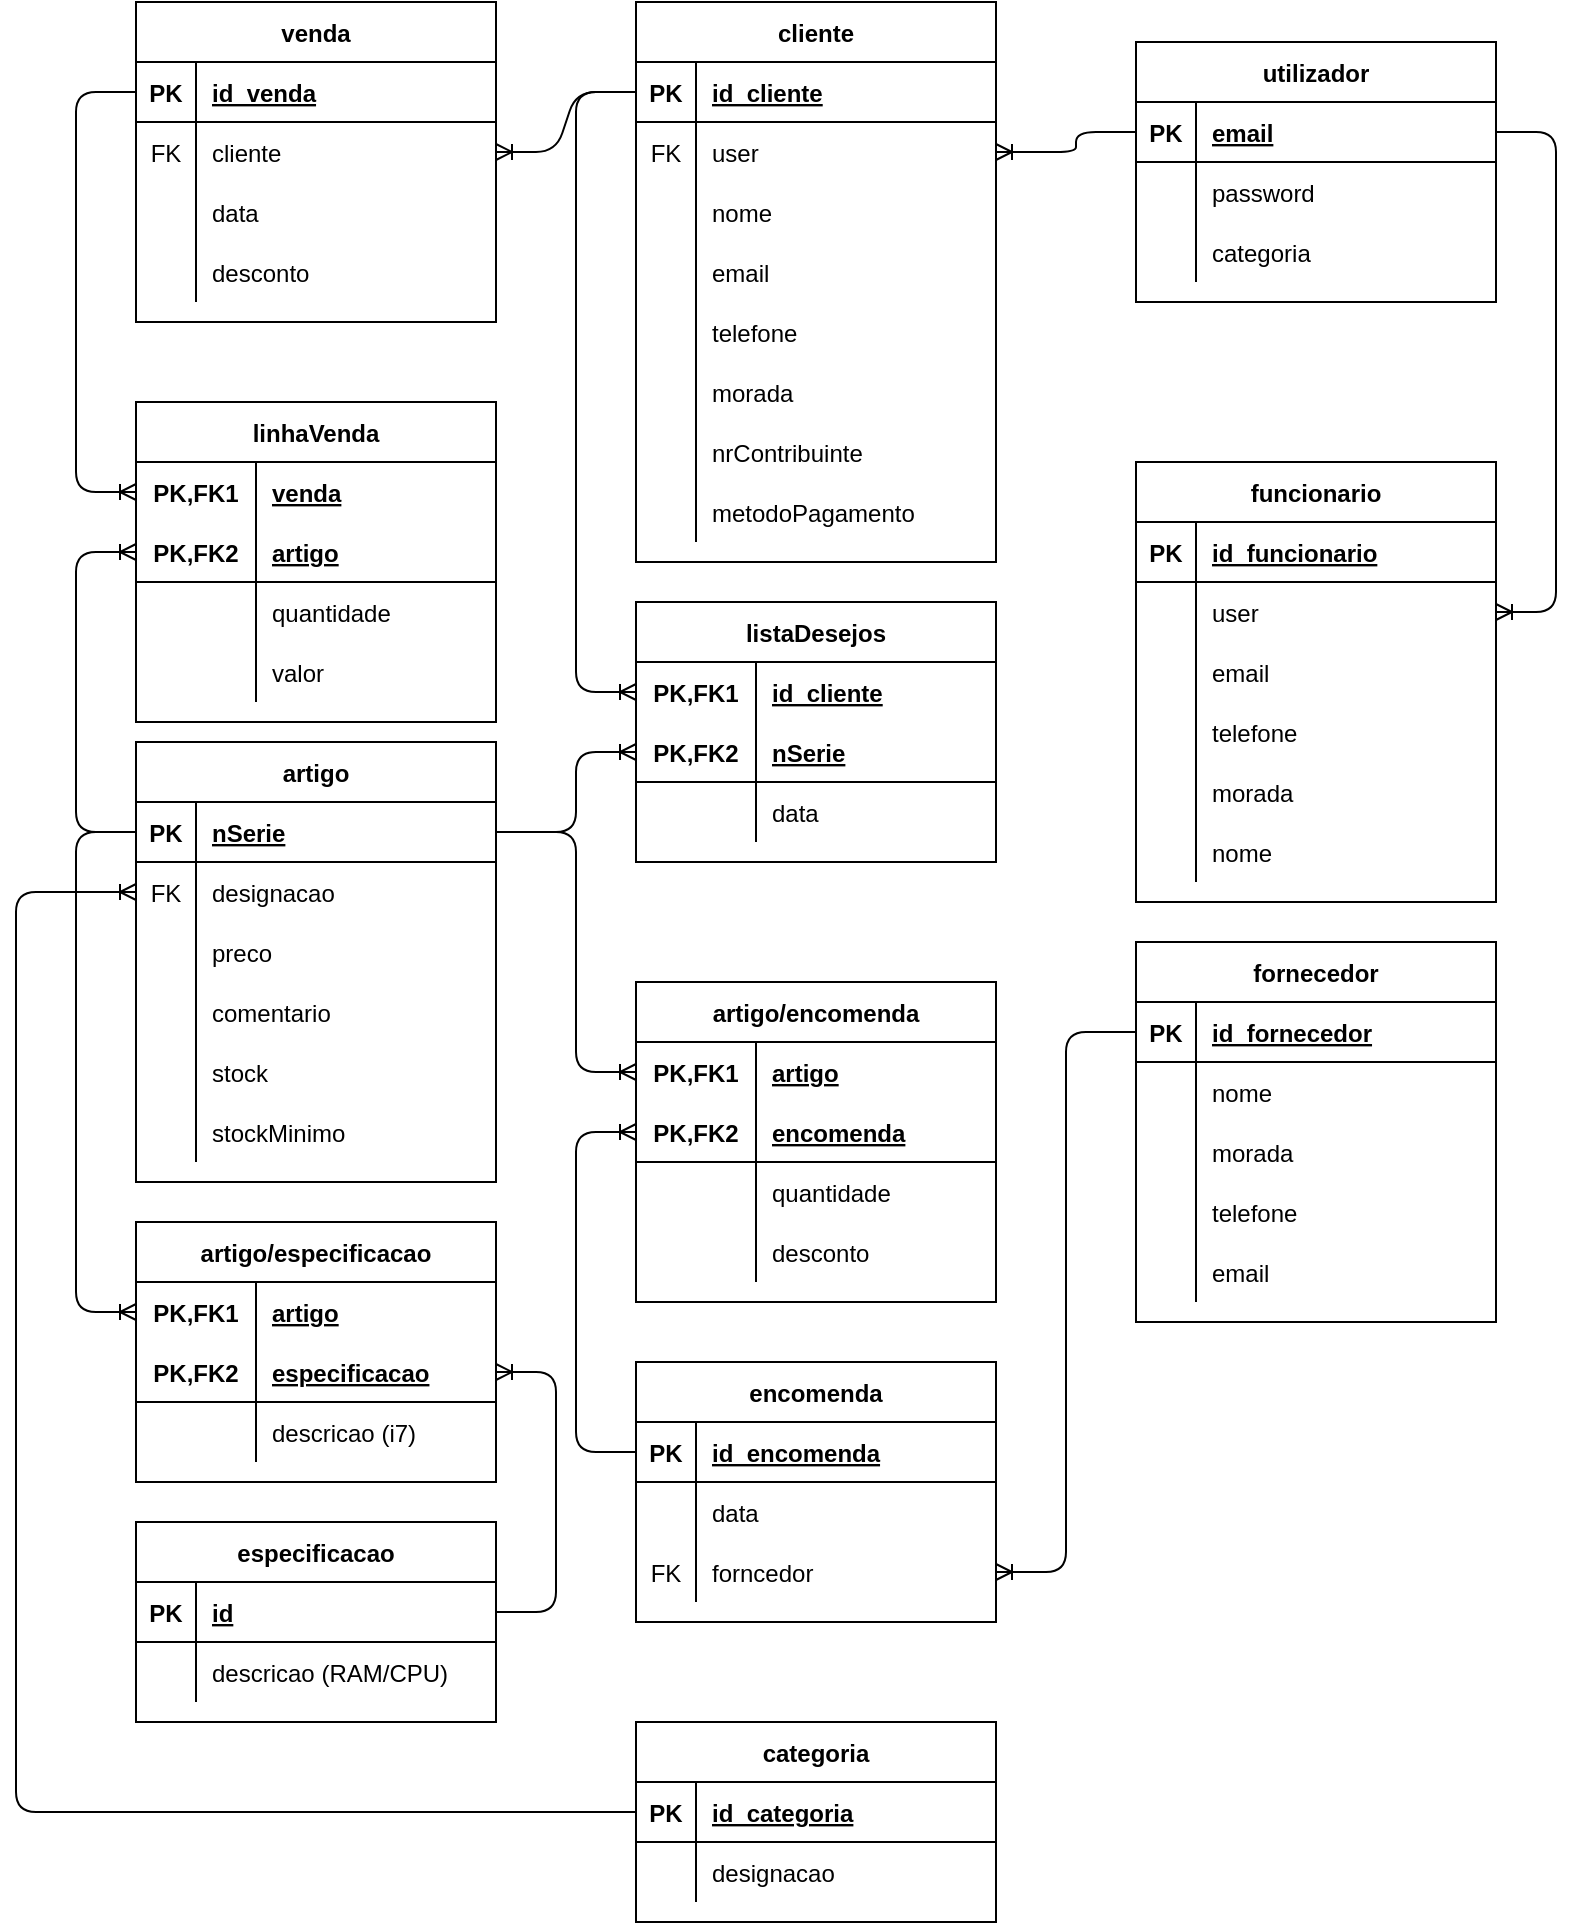 <mxfile version="14.6.9" type="device"><diagram id="puk3d1bXruIjFdQMWBZO" name="Page-1"><mxGraphModel dx="1422" dy="773" grid="1" gridSize="10" guides="1" tooltips="1" connect="1" arrows="1" fold="1" page="1" pageScale="1" pageWidth="850" pageHeight="1100" math="0" shadow="0"><root><mxCell id="0"/><mxCell id="1" parent="0"/><mxCell id="w2PlSBoCHxjrTvZF7bu2-1" value="linhaVenda" style="shape=table;startSize=30;container=1;collapsible=1;childLayout=tableLayout;fixedRows=1;rowLines=0;fontStyle=1;align=center;resizeLast=1;" parent="1" vertex="1"><mxGeometry x="100" y="240" width="180" height="160" as="geometry"/></mxCell><mxCell id="w2PlSBoCHxjrTvZF7bu2-2" value="" style="shape=partialRectangle;collapsible=0;dropTarget=0;pointerEvents=0;fillColor=none;top=0;left=0;bottom=0;right=0;points=[[0,0.5],[1,0.5]];portConstraint=eastwest;" parent="w2PlSBoCHxjrTvZF7bu2-1" vertex="1"><mxGeometry y="30" width="180" height="30" as="geometry"/></mxCell><mxCell id="w2PlSBoCHxjrTvZF7bu2-3" value="PK,FK1" style="shape=partialRectangle;connectable=0;fillColor=none;top=0;left=0;bottom=0;right=0;fontStyle=1;overflow=hidden;" parent="w2PlSBoCHxjrTvZF7bu2-2" vertex="1"><mxGeometry width="60" height="30" as="geometry"/></mxCell><mxCell id="w2PlSBoCHxjrTvZF7bu2-4" value="venda" style="shape=partialRectangle;connectable=0;fillColor=none;top=0;left=0;bottom=0;right=0;align=left;spacingLeft=6;fontStyle=5;overflow=hidden;" parent="w2PlSBoCHxjrTvZF7bu2-2" vertex="1"><mxGeometry x="60" width="120" height="30" as="geometry"/></mxCell><mxCell id="w2PlSBoCHxjrTvZF7bu2-5" value="" style="shape=partialRectangle;collapsible=0;dropTarget=0;pointerEvents=0;fillColor=none;top=0;left=0;bottom=1;right=0;points=[[0,0.5],[1,0.5]];portConstraint=eastwest;" parent="w2PlSBoCHxjrTvZF7bu2-1" vertex="1"><mxGeometry y="60" width="180" height="30" as="geometry"/></mxCell><mxCell id="w2PlSBoCHxjrTvZF7bu2-6" value="PK,FK2" style="shape=partialRectangle;connectable=0;fillColor=none;top=0;left=0;bottom=0;right=0;fontStyle=1;overflow=hidden;" parent="w2PlSBoCHxjrTvZF7bu2-5" vertex="1"><mxGeometry width="60" height="30" as="geometry"/></mxCell><mxCell id="w2PlSBoCHxjrTvZF7bu2-7" value="artigo" style="shape=partialRectangle;connectable=0;fillColor=none;top=0;left=0;bottom=0;right=0;align=left;spacingLeft=6;fontStyle=5;overflow=hidden;" parent="w2PlSBoCHxjrTvZF7bu2-5" vertex="1"><mxGeometry x="60" width="120" height="30" as="geometry"/></mxCell><mxCell id="w2PlSBoCHxjrTvZF7bu2-8" value="" style="shape=partialRectangle;collapsible=0;dropTarget=0;pointerEvents=0;fillColor=none;top=0;left=0;bottom=0;right=0;points=[[0,0.5],[1,0.5]];portConstraint=eastwest;" parent="w2PlSBoCHxjrTvZF7bu2-1" vertex="1"><mxGeometry y="90" width="180" height="30" as="geometry"/></mxCell><mxCell id="w2PlSBoCHxjrTvZF7bu2-9" value="" style="shape=partialRectangle;connectable=0;fillColor=none;top=0;left=0;bottom=0;right=0;editable=1;overflow=hidden;" parent="w2PlSBoCHxjrTvZF7bu2-8" vertex="1"><mxGeometry width="60" height="30" as="geometry"/></mxCell><mxCell id="w2PlSBoCHxjrTvZF7bu2-10" value="quantidade" style="shape=partialRectangle;connectable=0;fillColor=none;top=0;left=0;bottom=0;right=0;align=left;spacingLeft=6;overflow=hidden;" parent="w2PlSBoCHxjrTvZF7bu2-8" vertex="1"><mxGeometry x="60" width="120" height="30" as="geometry"/></mxCell><mxCell id="VIo1AgsvjQ1upDZzZKEW-1" value="" style="shape=partialRectangle;collapsible=0;dropTarget=0;pointerEvents=0;fillColor=none;top=0;left=0;bottom=0;right=0;points=[[0,0.5],[1,0.5]];portConstraint=eastwest;" vertex="1" parent="w2PlSBoCHxjrTvZF7bu2-1"><mxGeometry y="120" width="180" height="30" as="geometry"/></mxCell><mxCell id="VIo1AgsvjQ1upDZzZKEW-2" value="" style="shape=partialRectangle;connectable=0;fillColor=none;top=0;left=0;bottom=0;right=0;editable=1;overflow=hidden;" vertex="1" parent="VIo1AgsvjQ1upDZzZKEW-1"><mxGeometry width="60" height="30" as="geometry"/></mxCell><mxCell id="VIo1AgsvjQ1upDZzZKEW-3" value="valor" style="shape=partialRectangle;connectable=0;fillColor=none;top=0;left=0;bottom=0;right=0;align=left;spacingLeft=6;overflow=hidden;" vertex="1" parent="VIo1AgsvjQ1upDZzZKEW-1"><mxGeometry x="60" width="120" height="30" as="geometry"/></mxCell><mxCell id="w2PlSBoCHxjrTvZF7bu2-14" value="fornecedor" style="shape=table;startSize=30;container=1;collapsible=1;childLayout=tableLayout;fixedRows=1;rowLines=0;fontStyle=1;align=center;resizeLast=1;" parent="1" vertex="1"><mxGeometry x="600" y="510" width="180" height="190" as="geometry"/></mxCell><mxCell id="w2PlSBoCHxjrTvZF7bu2-15" value="" style="shape=partialRectangle;collapsible=0;dropTarget=0;pointerEvents=0;fillColor=none;top=0;left=0;bottom=1;right=0;points=[[0,0.5],[1,0.5]];portConstraint=eastwest;" parent="w2PlSBoCHxjrTvZF7bu2-14" vertex="1"><mxGeometry y="30" width="180" height="30" as="geometry"/></mxCell><mxCell id="w2PlSBoCHxjrTvZF7bu2-16" value="PK" style="shape=partialRectangle;connectable=0;fillColor=none;top=0;left=0;bottom=0;right=0;fontStyle=1;overflow=hidden;" parent="w2PlSBoCHxjrTvZF7bu2-15" vertex="1"><mxGeometry width="30" height="30" as="geometry"/></mxCell><mxCell id="w2PlSBoCHxjrTvZF7bu2-17" value="id_fornecedor" style="shape=partialRectangle;connectable=0;fillColor=none;top=0;left=0;bottom=0;right=0;align=left;spacingLeft=6;fontStyle=5;overflow=hidden;" parent="w2PlSBoCHxjrTvZF7bu2-15" vertex="1"><mxGeometry x="30" width="150" height="30" as="geometry"/></mxCell><mxCell id="1lunLEGg8KCtfGT7ilEE-54" value="" style="shape=partialRectangle;collapsible=0;dropTarget=0;pointerEvents=0;fillColor=none;top=0;left=0;bottom=0;right=0;points=[[0,0.5],[1,0.5]];portConstraint=eastwest;" parent="w2PlSBoCHxjrTvZF7bu2-14" vertex="1"><mxGeometry y="60" width="180" height="30" as="geometry"/></mxCell><mxCell id="1lunLEGg8KCtfGT7ilEE-55" value="" style="shape=partialRectangle;connectable=0;fillColor=none;top=0;left=0;bottom=0;right=0;editable=1;overflow=hidden;" parent="1lunLEGg8KCtfGT7ilEE-54" vertex="1"><mxGeometry width="30" height="30" as="geometry"/></mxCell><mxCell id="1lunLEGg8KCtfGT7ilEE-56" value="nome" style="shape=partialRectangle;connectable=0;fillColor=none;top=0;left=0;bottom=0;right=0;align=left;spacingLeft=6;overflow=hidden;" parent="1lunLEGg8KCtfGT7ilEE-54" vertex="1"><mxGeometry x="30" width="150" height="30" as="geometry"/></mxCell><mxCell id="1lunLEGg8KCtfGT7ilEE-57" value="" style="shape=partialRectangle;collapsible=0;dropTarget=0;pointerEvents=0;fillColor=none;top=0;left=0;bottom=0;right=0;points=[[0,0.5],[1,0.5]];portConstraint=eastwest;" parent="w2PlSBoCHxjrTvZF7bu2-14" vertex="1"><mxGeometry y="90" width="180" height="30" as="geometry"/></mxCell><mxCell id="1lunLEGg8KCtfGT7ilEE-58" value="" style="shape=partialRectangle;connectable=0;fillColor=none;top=0;left=0;bottom=0;right=0;editable=1;overflow=hidden;" parent="1lunLEGg8KCtfGT7ilEE-57" vertex="1"><mxGeometry width="30" height="30" as="geometry"/></mxCell><mxCell id="1lunLEGg8KCtfGT7ilEE-59" value="morada" style="shape=partialRectangle;connectable=0;fillColor=none;top=0;left=0;bottom=0;right=0;align=left;spacingLeft=6;overflow=hidden;" parent="1lunLEGg8KCtfGT7ilEE-57" vertex="1"><mxGeometry x="30" width="150" height="30" as="geometry"/></mxCell><mxCell id="1lunLEGg8KCtfGT7ilEE-60" value="" style="shape=partialRectangle;collapsible=0;dropTarget=0;pointerEvents=0;fillColor=none;top=0;left=0;bottom=0;right=0;points=[[0,0.5],[1,0.5]];portConstraint=eastwest;" parent="w2PlSBoCHxjrTvZF7bu2-14" vertex="1"><mxGeometry y="120" width="180" height="30" as="geometry"/></mxCell><mxCell id="1lunLEGg8KCtfGT7ilEE-61" value="" style="shape=partialRectangle;connectable=0;fillColor=none;top=0;left=0;bottom=0;right=0;editable=1;overflow=hidden;" parent="1lunLEGg8KCtfGT7ilEE-60" vertex="1"><mxGeometry width="30" height="30" as="geometry"/></mxCell><mxCell id="1lunLEGg8KCtfGT7ilEE-62" value="telefone" style="shape=partialRectangle;connectable=0;fillColor=none;top=0;left=0;bottom=0;right=0;align=left;spacingLeft=6;overflow=hidden;" parent="1lunLEGg8KCtfGT7ilEE-60" vertex="1"><mxGeometry x="30" width="150" height="30" as="geometry"/></mxCell><mxCell id="1lunLEGg8KCtfGT7ilEE-63" value="" style="shape=partialRectangle;collapsible=0;dropTarget=0;pointerEvents=0;fillColor=none;top=0;left=0;bottom=0;right=0;points=[[0,0.5],[1,0.5]];portConstraint=eastwest;" parent="w2PlSBoCHxjrTvZF7bu2-14" vertex="1"><mxGeometry y="150" width="180" height="30" as="geometry"/></mxCell><mxCell id="1lunLEGg8KCtfGT7ilEE-64" value="" style="shape=partialRectangle;connectable=0;fillColor=none;top=0;left=0;bottom=0;right=0;editable=1;overflow=hidden;" parent="1lunLEGg8KCtfGT7ilEE-63" vertex="1"><mxGeometry width="30" height="30" as="geometry"/></mxCell><mxCell id="1lunLEGg8KCtfGT7ilEE-65" value="email" style="shape=partialRectangle;connectable=0;fillColor=none;top=0;left=0;bottom=0;right=0;align=left;spacingLeft=6;overflow=hidden;" parent="1lunLEGg8KCtfGT7ilEE-63" vertex="1"><mxGeometry x="30" width="150" height="30" as="geometry"/></mxCell><mxCell id="w2PlSBoCHxjrTvZF7bu2-27" value="funcionario" style="shape=table;startSize=30;container=1;collapsible=1;childLayout=tableLayout;fixedRows=1;rowLines=0;fontStyle=1;align=center;resizeLast=1;" parent="1" vertex="1"><mxGeometry x="600" y="270" width="180" height="220" as="geometry"/></mxCell><mxCell id="w2PlSBoCHxjrTvZF7bu2-28" value="" style="shape=partialRectangle;collapsible=0;dropTarget=0;pointerEvents=0;fillColor=none;top=0;left=0;bottom=1;right=0;points=[[0,0.5],[1,0.5]];portConstraint=eastwest;" parent="w2PlSBoCHxjrTvZF7bu2-27" vertex="1"><mxGeometry y="30" width="180" height="30" as="geometry"/></mxCell><mxCell id="w2PlSBoCHxjrTvZF7bu2-29" value="PK" style="shape=partialRectangle;connectable=0;fillColor=none;top=0;left=0;bottom=0;right=0;fontStyle=1;overflow=hidden;" parent="w2PlSBoCHxjrTvZF7bu2-28" vertex="1"><mxGeometry width="30" height="30" as="geometry"/></mxCell><mxCell id="w2PlSBoCHxjrTvZF7bu2-30" value="id_funcionario" style="shape=partialRectangle;connectable=0;fillColor=none;top=0;left=0;bottom=0;right=0;align=left;spacingLeft=6;fontStyle=5;overflow=hidden;" parent="w2PlSBoCHxjrTvZF7bu2-28" vertex="1"><mxGeometry x="30" width="150" height="30" as="geometry"/></mxCell><mxCell id="P3mtkp27sUvl0fizMahR-4" value="" style="shape=partialRectangle;collapsible=0;dropTarget=0;pointerEvents=0;fillColor=none;top=0;left=0;bottom=0;right=0;points=[[0,0.5],[1,0.5]];portConstraint=eastwest;" parent="w2PlSBoCHxjrTvZF7bu2-27" vertex="1"><mxGeometry y="60" width="180" height="30" as="geometry"/></mxCell><mxCell id="P3mtkp27sUvl0fizMahR-5" value="" style="shape=partialRectangle;connectable=0;fillColor=none;top=0;left=0;bottom=0;right=0;editable=1;overflow=hidden;" parent="P3mtkp27sUvl0fizMahR-4" vertex="1"><mxGeometry width="30" height="30" as="geometry"/></mxCell><mxCell id="P3mtkp27sUvl0fizMahR-6" value="user" style="shape=partialRectangle;connectable=0;fillColor=none;top=0;left=0;bottom=0;right=0;align=left;spacingLeft=6;overflow=hidden;" parent="P3mtkp27sUvl0fizMahR-4" vertex="1"><mxGeometry x="30" width="150" height="30" as="geometry"/></mxCell><mxCell id="1lunLEGg8KCtfGT7ilEE-48" value="" style="shape=partialRectangle;collapsible=0;dropTarget=0;pointerEvents=0;fillColor=none;top=0;left=0;bottom=0;right=0;points=[[0,0.5],[1,0.5]];portConstraint=eastwest;" parent="w2PlSBoCHxjrTvZF7bu2-27" vertex="1"><mxGeometry y="90" width="180" height="30" as="geometry"/></mxCell><mxCell id="1lunLEGg8KCtfGT7ilEE-49" value="" style="shape=partialRectangle;connectable=0;fillColor=none;top=0;left=0;bottom=0;right=0;editable=1;overflow=hidden;" parent="1lunLEGg8KCtfGT7ilEE-48" vertex="1"><mxGeometry width="30" height="30" as="geometry"/></mxCell><mxCell id="1lunLEGg8KCtfGT7ilEE-50" value="email" style="shape=partialRectangle;connectable=0;fillColor=none;top=0;left=0;bottom=0;right=0;align=left;spacingLeft=6;overflow=hidden;" parent="1lunLEGg8KCtfGT7ilEE-48" vertex="1"><mxGeometry x="30" width="150" height="30" as="geometry"/></mxCell><mxCell id="1lunLEGg8KCtfGT7ilEE-45" value="" style="shape=partialRectangle;collapsible=0;dropTarget=0;pointerEvents=0;fillColor=none;top=0;left=0;bottom=0;right=0;points=[[0,0.5],[1,0.5]];portConstraint=eastwest;" parent="w2PlSBoCHxjrTvZF7bu2-27" vertex="1"><mxGeometry y="120" width="180" height="30" as="geometry"/></mxCell><mxCell id="1lunLEGg8KCtfGT7ilEE-46" value="" style="shape=partialRectangle;connectable=0;fillColor=none;top=0;left=0;bottom=0;right=0;editable=1;overflow=hidden;" parent="1lunLEGg8KCtfGT7ilEE-45" vertex="1"><mxGeometry width="30" height="30" as="geometry"/></mxCell><mxCell id="1lunLEGg8KCtfGT7ilEE-47" value="telefone" style="shape=partialRectangle;connectable=0;fillColor=none;top=0;left=0;bottom=0;right=0;align=left;spacingLeft=6;overflow=hidden;" parent="1lunLEGg8KCtfGT7ilEE-45" vertex="1"><mxGeometry x="30" width="150" height="30" as="geometry"/></mxCell><mxCell id="1lunLEGg8KCtfGT7ilEE-42" value="" style="shape=partialRectangle;collapsible=0;dropTarget=0;pointerEvents=0;fillColor=none;top=0;left=0;bottom=0;right=0;points=[[0,0.5],[1,0.5]];portConstraint=eastwest;" parent="w2PlSBoCHxjrTvZF7bu2-27" vertex="1"><mxGeometry y="150" width="180" height="30" as="geometry"/></mxCell><mxCell id="1lunLEGg8KCtfGT7ilEE-43" value="" style="shape=partialRectangle;connectable=0;fillColor=none;top=0;left=0;bottom=0;right=0;editable=1;overflow=hidden;" parent="1lunLEGg8KCtfGT7ilEE-42" vertex="1"><mxGeometry width="30" height="30" as="geometry"/></mxCell><mxCell id="1lunLEGg8KCtfGT7ilEE-44" value="morada" style="shape=partialRectangle;connectable=0;fillColor=none;top=0;left=0;bottom=0;right=0;align=left;spacingLeft=6;overflow=hidden;" parent="1lunLEGg8KCtfGT7ilEE-42" vertex="1"><mxGeometry x="30" width="150" height="30" as="geometry"/></mxCell><mxCell id="1lunLEGg8KCtfGT7ilEE-39" value="" style="shape=partialRectangle;collapsible=0;dropTarget=0;pointerEvents=0;fillColor=none;top=0;left=0;bottom=0;right=0;points=[[0,0.5],[1,0.5]];portConstraint=eastwest;" parent="w2PlSBoCHxjrTvZF7bu2-27" vertex="1"><mxGeometry y="180" width="180" height="30" as="geometry"/></mxCell><mxCell id="1lunLEGg8KCtfGT7ilEE-40" value="" style="shape=partialRectangle;connectable=0;fillColor=none;top=0;left=0;bottom=0;right=0;editable=1;overflow=hidden;" parent="1lunLEGg8KCtfGT7ilEE-39" vertex="1"><mxGeometry width="30" height="30" as="geometry"/></mxCell><mxCell id="1lunLEGg8KCtfGT7ilEE-41" value="nome" style="shape=partialRectangle;connectable=0;fillColor=none;top=0;left=0;bottom=0;right=0;align=left;spacingLeft=6;overflow=hidden;" parent="1lunLEGg8KCtfGT7ilEE-39" vertex="1"><mxGeometry x="30" width="150" height="30" as="geometry"/></mxCell><mxCell id="w2PlSBoCHxjrTvZF7bu2-40" value="artigo" style="shape=table;startSize=30;container=1;collapsible=1;childLayout=tableLayout;fixedRows=1;rowLines=0;fontStyle=1;align=center;resizeLast=1;" parent="1" vertex="1"><mxGeometry x="100" y="410" width="180" height="220" as="geometry"/></mxCell><mxCell id="w2PlSBoCHxjrTvZF7bu2-41" value="" style="shape=partialRectangle;collapsible=0;dropTarget=0;pointerEvents=0;fillColor=none;top=0;left=0;bottom=1;right=0;points=[[0,0.5],[1,0.5]];portConstraint=eastwest;" parent="w2PlSBoCHxjrTvZF7bu2-40" vertex="1"><mxGeometry y="30" width="180" height="30" as="geometry"/></mxCell><mxCell id="w2PlSBoCHxjrTvZF7bu2-42" value="PK" style="shape=partialRectangle;connectable=0;fillColor=none;top=0;left=0;bottom=0;right=0;fontStyle=1;overflow=hidden;" parent="w2PlSBoCHxjrTvZF7bu2-41" vertex="1"><mxGeometry width="30" height="30" as="geometry"/></mxCell><mxCell id="w2PlSBoCHxjrTvZF7bu2-43" value="nSerie" style="shape=partialRectangle;connectable=0;fillColor=none;top=0;left=0;bottom=0;right=0;align=left;spacingLeft=6;fontStyle=5;overflow=hidden;" parent="w2PlSBoCHxjrTvZF7bu2-41" vertex="1"><mxGeometry x="30" width="150" height="30" as="geometry"/></mxCell><mxCell id="w2PlSBoCHxjrTvZF7bu2-44" value="" style="shape=partialRectangle;collapsible=0;dropTarget=0;pointerEvents=0;fillColor=none;top=0;left=0;bottom=0;right=0;points=[[0,0.5],[1,0.5]];portConstraint=eastwest;" parent="w2PlSBoCHxjrTvZF7bu2-40" vertex="1"><mxGeometry y="60" width="180" height="30" as="geometry"/></mxCell><mxCell id="w2PlSBoCHxjrTvZF7bu2-45" value="FK" style="shape=partialRectangle;connectable=0;fillColor=none;top=0;left=0;bottom=0;right=0;editable=1;overflow=hidden;" parent="w2PlSBoCHxjrTvZF7bu2-44" vertex="1"><mxGeometry width="30" height="30" as="geometry"/></mxCell><mxCell id="w2PlSBoCHxjrTvZF7bu2-46" value="designacao" style="shape=partialRectangle;connectable=0;fillColor=none;top=0;left=0;bottom=0;right=0;align=left;spacingLeft=6;overflow=hidden;" parent="w2PlSBoCHxjrTvZF7bu2-44" vertex="1"><mxGeometry x="30" width="150" height="30" as="geometry"/></mxCell><mxCell id="w2PlSBoCHxjrTvZF7bu2-47" value="" style="shape=partialRectangle;collapsible=0;dropTarget=0;pointerEvents=0;fillColor=none;top=0;left=0;bottom=0;right=0;points=[[0,0.5],[1,0.5]];portConstraint=eastwest;" parent="w2PlSBoCHxjrTvZF7bu2-40" vertex="1"><mxGeometry y="90" width="180" height="30" as="geometry"/></mxCell><mxCell id="w2PlSBoCHxjrTvZF7bu2-48" value="" style="shape=partialRectangle;connectable=0;fillColor=none;top=0;left=0;bottom=0;right=0;editable=1;overflow=hidden;" parent="w2PlSBoCHxjrTvZF7bu2-47" vertex="1"><mxGeometry width="30" height="30" as="geometry"/></mxCell><mxCell id="w2PlSBoCHxjrTvZF7bu2-49" value="preco" style="shape=partialRectangle;connectable=0;fillColor=none;top=0;left=0;bottom=0;right=0;align=left;spacingLeft=6;overflow=hidden;" parent="w2PlSBoCHxjrTvZF7bu2-47" vertex="1"><mxGeometry x="30" width="150" height="30" as="geometry"/></mxCell><mxCell id="w2PlSBoCHxjrTvZF7bu2-144" value="" style="shape=partialRectangle;collapsible=0;dropTarget=0;pointerEvents=0;fillColor=none;top=0;left=0;bottom=0;right=0;points=[[0,0.5],[1,0.5]];portConstraint=eastwest;" parent="w2PlSBoCHxjrTvZF7bu2-40" vertex="1"><mxGeometry y="120" width="180" height="30" as="geometry"/></mxCell><mxCell id="w2PlSBoCHxjrTvZF7bu2-145" value="" style="shape=partialRectangle;connectable=0;fillColor=none;top=0;left=0;bottom=0;right=0;editable=1;overflow=hidden;" parent="w2PlSBoCHxjrTvZF7bu2-144" vertex="1"><mxGeometry width="30" height="30" as="geometry"/></mxCell><mxCell id="w2PlSBoCHxjrTvZF7bu2-146" value="comentario" style="shape=partialRectangle;connectable=0;fillColor=none;top=0;left=0;bottom=0;right=0;align=left;spacingLeft=6;overflow=hidden;" parent="w2PlSBoCHxjrTvZF7bu2-144" vertex="1"><mxGeometry x="30" width="150" height="30" as="geometry"/></mxCell><mxCell id="VIo1AgsvjQ1upDZzZKEW-4" value="" style="shape=partialRectangle;collapsible=0;dropTarget=0;pointerEvents=0;fillColor=none;top=0;left=0;bottom=0;right=0;points=[[0,0.5],[1,0.5]];portConstraint=eastwest;" vertex="1" parent="w2PlSBoCHxjrTvZF7bu2-40"><mxGeometry y="150" width="180" height="30" as="geometry"/></mxCell><mxCell id="VIo1AgsvjQ1upDZzZKEW-5" value="" style="shape=partialRectangle;connectable=0;fillColor=none;top=0;left=0;bottom=0;right=0;editable=1;overflow=hidden;" vertex="1" parent="VIo1AgsvjQ1upDZzZKEW-4"><mxGeometry width="30" height="30" as="geometry"/></mxCell><mxCell id="VIo1AgsvjQ1upDZzZKEW-6" value="stock" style="shape=partialRectangle;connectable=0;fillColor=none;top=0;left=0;bottom=0;right=0;align=left;spacingLeft=6;overflow=hidden;" vertex="1" parent="VIo1AgsvjQ1upDZzZKEW-4"><mxGeometry x="30" width="150" height="30" as="geometry"/></mxCell><mxCell id="P3mtkp27sUvl0fizMahR-30" value="" style="shape=partialRectangle;collapsible=0;dropTarget=0;pointerEvents=0;fillColor=none;top=0;left=0;bottom=0;right=0;points=[[0,0.5],[1,0.5]];portConstraint=eastwest;" parent="w2PlSBoCHxjrTvZF7bu2-40" vertex="1"><mxGeometry y="180" width="180" height="30" as="geometry"/></mxCell><mxCell id="P3mtkp27sUvl0fizMahR-31" value="" style="shape=partialRectangle;connectable=0;fillColor=none;top=0;left=0;bottom=0;right=0;editable=1;overflow=hidden;" parent="P3mtkp27sUvl0fizMahR-30" vertex="1"><mxGeometry width="30" height="30" as="geometry"/></mxCell><mxCell id="P3mtkp27sUvl0fizMahR-32" value="stockMinimo" style="shape=partialRectangle;connectable=0;fillColor=none;top=0;left=0;bottom=0;right=0;align=left;spacingLeft=6;overflow=hidden;" parent="P3mtkp27sUvl0fizMahR-30" vertex="1"><mxGeometry x="30" width="150" height="30" as="geometry"/></mxCell><mxCell id="w2PlSBoCHxjrTvZF7bu2-53" value="venda" style="shape=table;startSize=30;container=1;collapsible=1;childLayout=tableLayout;fixedRows=1;rowLines=0;fontStyle=1;align=center;resizeLast=1;" parent="1" vertex="1"><mxGeometry x="100" y="40" width="180" height="160" as="geometry"/></mxCell><mxCell id="w2PlSBoCHxjrTvZF7bu2-54" value="" style="shape=partialRectangle;collapsible=0;dropTarget=0;pointerEvents=0;fillColor=none;top=0;left=0;bottom=1;right=0;points=[[0,0.5],[1,0.5]];portConstraint=eastwest;" parent="w2PlSBoCHxjrTvZF7bu2-53" vertex="1"><mxGeometry y="30" width="180" height="30" as="geometry"/></mxCell><mxCell id="w2PlSBoCHxjrTvZF7bu2-55" value="PK" style="shape=partialRectangle;connectable=0;fillColor=none;top=0;left=0;bottom=0;right=0;fontStyle=1;overflow=hidden;" parent="w2PlSBoCHxjrTvZF7bu2-54" vertex="1"><mxGeometry width="30" height="30" as="geometry"/></mxCell><mxCell id="w2PlSBoCHxjrTvZF7bu2-56" value="id_venda" style="shape=partialRectangle;connectable=0;fillColor=none;top=0;left=0;bottom=0;right=0;align=left;spacingLeft=6;fontStyle=5;overflow=hidden;" parent="w2PlSBoCHxjrTvZF7bu2-54" vertex="1"><mxGeometry x="30" width="150" height="30" as="geometry"/></mxCell><mxCell id="w2PlSBoCHxjrTvZF7bu2-57" value="" style="shape=partialRectangle;collapsible=0;dropTarget=0;pointerEvents=0;fillColor=none;top=0;left=0;bottom=0;right=0;points=[[0,0.5],[1,0.5]];portConstraint=eastwest;" parent="w2PlSBoCHxjrTvZF7bu2-53" vertex="1"><mxGeometry y="60" width="180" height="30" as="geometry"/></mxCell><mxCell id="w2PlSBoCHxjrTvZF7bu2-58" value="FK" style="shape=partialRectangle;connectable=0;fillColor=none;top=0;left=0;bottom=0;right=0;editable=1;overflow=hidden;" parent="w2PlSBoCHxjrTvZF7bu2-57" vertex="1"><mxGeometry width="30" height="30" as="geometry"/></mxCell><mxCell id="w2PlSBoCHxjrTvZF7bu2-59" value="cliente" style="shape=partialRectangle;connectable=0;fillColor=none;top=0;left=0;bottom=0;right=0;align=left;spacingLeft=6;overflow=hidden;" parent="w2PlSBoCHxjrTvZF7bu2-57" vertex="1"><mxGeometry x="30" width="150" height="30" as="geometry"/></mxCell><mxCell id="w2PlSBoCHxjrTvZF7bu2-60" value="" style="shape=partialRectangle;collapsible=0;dropTarget=0;pointerEvents=0;fillColor=none;top=0;left=0;bottom=0;right=0;points=[[0,0.5],[1,0.5]];portConstraint=eastwest;" parent="w2PlSBoCHxjrTvZF7bu2-53" vertex="1"><mxGeometry y="90" width="180" height="30" as="geometry"/></mxCell><mxCell id="w2PlSBoCHxjrTvZF7bu2-61" value="" style="shape=partialRectangle;connectable=0;fillColor=none;top=0;left=0;bottom=0;right=0;editable=1;overflow=hidden;" parent="w2PlSBoCHxjrTvZF7bu2-60" vertex="1"><mxGeometry width="30" height="30" as="geometry"/></mxCell><mxCell id="w2PlSBoCHxjrTvZF7bu2-62" value="data" style="shape=partialRectangle;connectable=0;fillColor=none;top=0;left=0;bottom=0;right=0;align=left;spacingLeft=6;overflow=hidden;" parent="w2PlSBoCHxjrTvZF7bu2-60" vertex="1"><mxGeometry x="30" width="150" height="30" as="geometry"/></mxCell><mxCell id="w2PlSBoCHxjrTvZF7bu2-63" value="" style="shape=partialRectangle;collapsible=0;dropTarget=0;pointerEvents=0;fillColor=none;top=0;left=0;bottom=0;right=0;points=[[0,0.5],[1,0.5]];portConstraint=eastwest;" parent="w2PlSBoCHxjrTvZF7bu2-53" vertex="1"><mxGeometry y="120" width="180" height="30" as="geometry"/></mxCell><mxCell id="w2PlSBoCHxjrTvZF7bu2-64" value="" style="shape=partialRectangle;connectable=0;fillColor=none;top=0;left=0;bottom=0;right=0;editable=1;overflow=hidden;" parent="w2PlSBoCHxjrTvZF7bu2-63" vertex="1"><mxGeometry width="30" height="30" as="geometry"/></mxCell><mxCell id="w2PlSBoCHxjrTvZF7bu2-65" value="desconto" style="shape=partialRectangle;connectable=0;fillColor=none;top=0;left=0;bottom=0;right=0;align=left;spacingLeft=6;overflow=hidden;" parent="w2PlSBoCHxjrTvZF7bu2-63" vertex="1"><mxGeometry x="30" width="150" height="30" as="geometry"/></mxCell><mxCell id="w2PlSBoCHxjrTvZF7bu2-66" value="cliente" style="shape=table;startSize=30;container=1;collapsible=1;childLayout=tableLayout;fixedRows=1;rowLines=0;fontStyle=1;align=center;resizeLast=1;" parent="1" vertex="1"><mxGeometry x="350" y="40" width="180" height="280" as="geometry"/></mxCell><mxCell id="w2PlSBoCHxjrTvZF7bu2-67" value="" style="shape=partialRectangle;collapsible=0;dropTarget=0;pointerEvents=0;fillColor=none;top=0;left=0;bottom=1;right=0;points=[[0,0.5],[1,0.5]];portConstraint=eastwest;" parent="w2PlSBoCHxjrTvZF7bu2-66" vertex="1"><mxGeometry y="30" width="180" height="30" as="geometry"/></mxCell><mxCell id="w2PlSBoCHxjrTvZF7bu2-68" value="PK" style="shape=partialRectangle;connectable=0;fillColor=none;top=0;left=0;bottom=0;right=0;fontStyle=1;overflow=hidden;" parent="w2PlSBoCHxjrTvZF7bu2-67" vertex="1"><mxGeometry width="30" height="30" as="geometry"/></mxCell><mxCell id="w2PlSBoCHxjrTvZF7bu2-69" value="id_cliente" style="shape=partialRectangle;connectable=0;fillColor=none;top=0;left=0;bottom=0;right=0;align=left;spacingLeft=6;fontStyle=5;overflow=hidden;" parent="w2PlSBoCHxjrTvZF7bu2-67" vertex="1"><mxGeometry x="30" width="150" height="30" as="geometry"/></mxCell><mxCell id="P3mtkp27sUvl0fizMahR-1" value="" style="shape=partialRectangle;collapsible=0;dropTarget=0;pointerEvents=0;fillColor=none;top=0;left=0;bottom=0;right=0;points=[[0,0.5],[1,0.5]];portConstraint=eastwest;" parent="w2PlSBoCHxjrTvZF7bu2-66" vertex="1"><mxGeometry y="60" width="180" height="30" as="geometry"/></mxCell><mxCell id="P3mtkp27sUvl0fizMahR-2" value="FK" style="shape=partialRectangle;connectable=0;fillColor=none;top=0;left=0;bottom=0;right=0;editable=1;overflow=hidden;" parent="P3mtkp27sUvl0fizMahR-1" vertex="1"><mxGeometry width="30" height="30" as="geometry"/></mxCell><mxCell id="P3mtkp27sUvl0fizMahR-3" value="user" style="shape=partialRectangle;connectable=0;fillColor=none;top=0;left=0;bottom=0;right=0;align=left;spacingLeft=6;overflow=hidden;" parent="P3mtkp27sUvl0fizMahR-1" vertex="1"><mxGeometry x="30" width="150" height="30" as="geometry"/></mxCell><mxCell id="1lunLEGg8KCtfGT7ilEE-27" value="" style="shape=partialRectangle;collapsible=0;dropTarget=0;pointerEvents=0;fillColor=none;top=0;left=0;bottom=0;right=0;points=[[0,0.5],[1,0.5]];portConstraint=eastwest;" parent="w2PlSBoCHxjrTvZF7bu2-66" vertex="1"><mxGeometry y="90" width="180" height="30" as="geometry"/></mxCell><mxCell id="1lunLEGg8KCtfGT7ilEE-28" value="" style="shape=partialRectangle;connectable=0;fillColor=none;top=0;left=0;bottom=0;right=0;editable=1;overflow=hidden;" parent="1lunLEGg8KCtfGT7ilEE-27" vertex="1"><mxGeometry width="30" height="30" as="geometry"/></mxCell><mxCell id="1lunLEGg8KCtfGT7ilEE-29" value="nome" style="shape=partialRectangle;connectable=0;fillColor=none;top=0;left=0;bottom=0;right=0;align=left;spacingLeft=6;overflow=hidden;" parent="1lunLEGg8KCtfGT7ilEE-27" vertex="1"><mxGeometry x="30" width="150" height="30" as="geometry"/></mxCell><mxCell id="1lunLEGg8KCtfGT7ilEE-36" value="" style="shape=partialRectangle;collapsible=0;dropTarget=0;pointerEvents=0;fillColor=none;top=0;left=0;bottom=0;right=0;points=[[0,0.5],[1,0.5]];portConstraint=eastwest;" parent="w2PlSBoCHxjrTvZF7bu2-66" vertex="1"><mxGeometry y="120" width="180" height="30" as="geometry"/></mxCell><mxCell id="1lunLEGg8KCtfGT7ilEE-37" value="" style="shape=partialRectangle;connectable=0;fillColor=none;top=0;left=0;bottom=0;right=0;editable=1;overflow=hidden;" parent="1lunLEGg8KCtfGT7ilEE-36" vertex="1"><mxGeometry width="30" height="30" as="geometry"/></mxCell><mxCell id="1lunLEGg8KCtfGT7ilEE-38" value="email" style="shape=partialRectangle;connectable=0;fillColor=none;top=0;left=0;bottom=0;right=0;align=left;spacingLeft=6;overflow=hidden;" parent="1lunLEGg8KCtfGT7ilEE-36" vertex="1"><mxGeometry x="30" width="150" height="30" as="geometry"/></mxCell><mxCell id="1lunLEGg8KCtfGT7ilEE-33" value="" style="shape=partialRectangle;collapsible=0;dropTarget=0;pointerEvents=0;fillColor=none;top=0;left=0;bottom=0;right=0;points=[[0,0.5],[1,0.5]];portConstraint=eastwest;" parent="w2PlSBoCHxjrTvZF7bu2-66" vertex="1"><mxGeometry y="150" width="180" height="30" as="geometry"/></mxCell><mxCell id="1lunLEGg8KCtfGT7ilEE-34" value="" style="shape=partialRectangle;connectable=0;fillColor=none;top=0;left=0;bottom=0;right=0;editable=1;overflow=hidden;" parent="1lunLEGg8KCtfGT7ilEE-33" vertex="1"><mxGeometry width="30" height="30" as="geometry"/></mxCell><mxCell id="1lunLEGg8KCtfGT7ilEE-35" value="telefone" style="shape=partialRectangle;connectable=0;fillColor=none;top=0;left=0;bottom=0;right=0;align=left;spacingLeft=6;overflow=hidden;" parent="1lunLEGg8KCtfGT7ilEE-33" vertex="1"><mxGeometry x="30" width="150" height="30" as="geometry"/></mxCell><mxCell id="1lunLEGg8KCtfGT7ilEE-30" value="" style="shape=partialRectangle;collapsible=0;dropTarget=0;pointerEvents=0;fillColor=none;top=0;left=0;bottom=0;right=0;points=[[0,0.5],[1,0.5]];portConstraint=eastwest;" parent="w2PlSBoCHxjrTvZF7bu2-66" vertex="1"><mxGeometry y="180" width="180" height="30" as="geometry"/></mxCell><mxCell id="1lunLEGg8KCtfGT7ilEE-31" value="" style="shape=partialRectangle;connectable=0;fillColor=none;top=0;left=0;bottom=0;right=0;editable=1;overflow=hidden;" parent="1lunLEGg8KCtfGT7ilEE-30" vertex="1"><mxGeometry width="30" height="30" as="geometry"/></mxCell><mxCell id="1lunLEGg8KCtfGT7ilEE-32" value="morada" style="shape=partialRectangle;connectable=0;fillColor=none;top=0;left=0;bottom=0;right=0;align=left;spacingLeft=6;overflow=hidden;" parent="1lunLEGg8KCtfGT7ilEE-30" vertex="1"><mxGeometry x="30" width="150" height="30" as="geometry"/></mxCell><mxCell id="P3mtkp27sUvl0fizMahR-7" value="" style="shape=partialRectangle;collapsible=0;dropTarget=0;pointerEvents=0;fillColor=none;top=0;left=0;bottom=0;right=0;points=[[0,0.5],[1,0.5]];portConstraint=eastwest;" parent="w2PlSBoCHxjrTvZF7bu2-66" vertex="1"><mxGeometry y="210" width="180" height="30" as="geometry"/></mxCell><mxCell id="P3mtkp27sUvl0fizMahR-8" value="" style="shape=partialRectangle;connectable=0;fillColor=none;top=0;left=0;bottom=0;right=0;editable=1;overflow=hidden;" parent="P3mtkp27sUvl0fizMahR-7" vertex="1"><mxGeometry width="30" height="30" as="geometry"/></mxCell><mxCell id="P3mtkp27sUvl0fizMahR-9" value="nrContribuinte" style="shape=partialRectangle;connectable=0;fillColor=none;top=0;left=0;bottom=0;right=0;align=left;spacingLeft=6;overflow=hidden;" parent="P3mtkp27sUvl0fizMahR-7" vertex="1"><mxGeometry x="30" width="150" height="30" as="geometry"/></mxCell><mxCell id="P3mtkp27sUvl0fizMahR-10" value="" style="shape=partialRectangle;collapsible=0;dropTarget=0;pointerEvents=0;fillColor=none;top=0;left=0;bottom=0;right=0;points=[[0,0.5],[1,0.5]];portConstraint=eastwest;" parent="w2PlSBoCHxjrTvZF7bu2-66" vertex="1"><mxGeometry y="240" width="180" height="30" as="geometry"/></mxCell><mxCell id="P3mtkp27sUvl0fizMahR-11" value="" style="shape=partialRectangle;connectable=0;fillColor=none;top=0;left=0;bottom=0;right=0;editable=1;overflow=hidden;" parent="P3mtkp27sUvl0fizMahR-10" vertex="1"><mxGeometry width="30" height="30" as="geometry"/></mxCell><mxCell id="P3mtkp27sUvl0fizMahR-12" value="metodoPagamento" style="shape=partialRectangle;connectable=0;fillColor=none;top=0;left=0;bottom=0;right=0;align=left;spacingLeft=6;overflow=hidden;" parent="P3mtkp27sUvl0fizMahR-10" vertex="1"><mxGeometry x="30" width="150" height="30" as="geometry"/></mxCell><mxCell id="w2PlSBoCHxjrTvZF7bu2-92" value="" style="edgeStyle=elbowEdgeStyle;fontSize=12;html=1;endArrow=ERoneToMany;exitX=0;exitY=0.5;exitDx=0;exitDy=0;entryX=0;entryY=0.5;entryDx=0;entryDy=0;" parent="1" source="w2PlSBoCHxjrTvZF7bu2-41" target="w2PlSBoCHxjrTvZF7bu2-5" edge="1"><mxGeometry width="100" height="100" relative="1" as="geometry"><mxPoint x="370" y="450" as="sourcePoint"/><mxPoint x="470" y="350" as="targetPoint"/><Array as="points"><mxPoint x="70" y="385"/></Array></mxGeometry></mxCell><mxCell id="w2PlSBoCHxjrTvZF7bu2-93" value="" style="edgeStyle=entityRelationEdgeStyle;fontSize=12;html=1;endArrow=ERoneToMany;entryX=1;entryY=0.5;entryDx=0;entryDy=0;exitX=0;exitY=0.5;exitDx=0;exitDy=0;" parent="1" source="w2PlSBoCHxjrTvZF7bu2-67" target="w2PlSBoCHxjrTvZF7bu2-57" edge="1"><mxGeometry width="100" height="100" relative="1" as="geometry"><mxPoint x="370" y="450" as="sourcePoint"/><mxPoint x="470" y="350" as="targetPoint"/></mxGeometry></mxCell><mxCell id="w2PlSBoCHxjrTvZF7bu2-94" value="" style="edgeStyle=elbowEdgeStyle;fontSize=12;html=1;endArrow=ERoneToMany;entryX=0;entryY=0.5;entryDx=0;entryDy=0;exitX=0;exitY=0.5;exitDx=0;exitDy=0;" parent="1" source="w2PlSBoCHxjrTvZF7bu2-54" target="w2PlSBoCHxjrTvZF7bu2-2" edge="1"><mxGeometry width="100" height="100" relative="1" as="geometry"><mxPoint x="290" y="340" as="sourcePoint"/><mxPoint x="390" y="240" as="targetPoint"/><Array as="points"><mxPoint x="70" y="195"/></Array></mxGeometry></mxCell><mxCell id="w2PlSBoCHxjrTvZF7bu2-114" value="" style="edgeStyle=elbowEdgeStyle;fontSize=12;html=1;endArrow=ERoneToMany;entryX=1;entryY=0.5;entryDx=0;entryDy=0;exitX=0;exitY=0.5;exitDx=0;exitDy=0;" parent="1" source="w2PlSBoCHxjrTvZF7bu2-15" target="1lunLEGg8KCtfGT7ilEE-11" edge="1"><mxGeometry width="100" height="100" relative="1" as="geometry"><mxPoint x="370" y="420" as="sourcePoint"/><mxPoint x="780" y="295" as="targetPoint"/></mxGeometry></mxCell><mxCell id="1lunLEGg8KCtfGT7ilEE-1" value="encomenda" style="shape=table;startSize=30;container=1;collapsible=1;childLayout=tableLayout;fixedRows=1;rowLines=0;fontStyle=1;align=center;resizeLast=1;" parent="1" vertex="1"><mxGeometry x="350" y="720" width="180" height="130" as="geometry"/></mxCell><mxCell id="1lunLEGg8KCtfGT7ilEE-2" value="" style="shape=partialRectangle;collapsible=0;dropTarget=0;pointerEvents=0;fillColor=none;top=0;left=0;bottom=1;right=0;points=[[0,0.5],[1,0.5]];portConstraint=eastwest;" parent="1lunLEGg8KCtfGT7ilEE-1" vertex="1"><mxGeometry y="30" width="180" height="30" as="geometry"/></mxCell><mxCell id="1lunLEGg8KCtfGT7ilEE-3" value="PK" style="shape=partialRectangle;connectable=0;fillColor=none;top=0;left=0;bottom=0;right=0;fontStyle=1;overflow=hidden;" parent="1lunLEGg8KCtfGT7ilEE-2" vertex="1"><mxGeometry width="30" height="30" as="geometry"/></mxCell><mxCell id="1lunLEGg8KCtfGT7ilEE-4" value="id_encomenda" style="shape=partialRectangle;connectable=0;fillColor=none;top=0;left=0;bottom=0;right=0;align=left;spacingLeft=6;fontStyle=5;overflow=hidden;" parent="1lunLEGg8KCtfGT7ilEE-2" vertex="1"><mxGeometry x="30" width="150" height="30" as="geometry"/></mxCell><mxCell id="1lunLEGg8KCtfGT7ilEE-5" value="" style="shape=partialRectangle;collapsible=0;dropTarget=0;pointerEvents=0;fillColor=none;top=0;left=0;bottom=0;right=0;points=[[0,0.5],[1,0.5]];portConstraint=eastwest;" parent="1lunLEGg8KCtfGT7ilEE-1" vertex="1"><mxGeometry y="60" width="180" height="30" as="geometry"/></mxCell><mxCell id="1lunLEGg8KCtfGT7ilEE-6" value="" style="shape=partialRectangle;connectable=0;fillColor=none;top=0;left=0;bottom=0;right=0;editable=1;overflow=hidden;" parent="1lunLEGg8KCtfGT7ilEE-5" vertex="1"><mxGeometry width="30" height="30" as="geometry"/></mxCell><mxCell id="1lunLEGg8KCtfGT7ilEE-7" value="data" style="shape=partialRectangle;connectable=0;fillColor=none;top=0;left=0;bottom=0;right=0;align=left;spacingLeft=6;overflow=hidden;" parent="1lunLEGg8KCtfGT7ilEE-5" vertex="1"><mxGeometry x="30" width="150" height="30" as="geometry"/></mxCell><mxCell id="1lunLEGg8KCtfGT7ilEE-11" value="" style="shape=partialRectangle;collapsible=0;dropTarget=0;pointerEvents=0;fillColor=none;top=0;left=0;bottom=0;right=0;points=[[0,0.5],[1,0.5]];portConstraint=eastwest;" parent="1lunLEGg8KCtfGT7ilEE-1" vertex="1"><mxGeometry y="90" width="180" height="30" as="geometry"/></mxCell><mxCell id="1lunLEGg8KCtfGT7ilEE-12" value="FK" style="shape=partialRectangle;connectable=0;fillColor=none;top=0;left=0;bottom=0;right=0;editable=1;overflow=hidden;" parent="1lunLEGg8KCtfGT7ilEE-11" vertex="1"><mxGeometry width="30" height="30" as="geometry"/></mxCell><mxCell id="1lunLEGg8KCtfGT7ilEE-13" value="forncedor" style="shape=partialRectangle;connectable=0;fillColor=none;top=0;left=0;bottom=0;right=0;align=left;spacingLeft=6;overflow=hidden;" parent="1lunLEGg8KCtfGT7ilEE-11" vertex="1"><mxGeometry x="30" width="150" height="30" as="geometry"/></mxCell><mxCell id="1lunLEGg8KCtfGT7ilEE-14" value="utilizador" style="shape=table;startSize=30;container=1;collapsible=1;childLayout=tableLayout;fixedRows=1;rowLines=0;fontStyle=1;align=center;resizeLast=1;" parent="1" vertex="1"><mxGeometry x="600" y="60" width="180" height="130" as="geometry"/></mxCell><mxCell id="1lunLEGg8KCtfGT7ilEE-15" value="" style="shape=partialRectangle;collapsible=0;dropTarget=0;pointerEvents=0;fillColor=none;top=0;left=0;bottom=1;right=0;points=[[0,0.5],[1,0.5]];portConstraint=eastwest;" parent="1lunLEGg8KCtfGT7ilEE-14" vertex="1"><mxGeometry y="30" width="180" height="30" as="geometry"/></mxCell><mxCell id="1lunLEGg8KCtfGT7ilEE-16" value="PK" style="shape=partialRectangle;connectable=0;fillColor=none;top=0;left=0;bottom=0;right=0;fontStyle=1;overflow=hidden;" parent="1lunLEGg8KCtfGT7ilEE-15" vertex="1"><mxGeometry width="30" height="30" as="geometry"/></mxCell><mxCell id="1lunLEGg8KCtfGT7ilEE-17" value="email" style="shape=partialRectangle;connectable=0;fillColor=none;top=0;left=0;bottom=0;right=0;align=left;spacingLeft=6;fontStyle=5;overflow=hidden;" parent="1lunLEGg8KCtfGT7ilEE-15" vertex="1"><mxGeometry x="30" width="150" height="30" as="geometry"/></mxCell><mxCell id="1lunLEGg8KCtfGT7ilEE-18" value="" style="shape=partialRectangle;collapsible=0;dropTarget=0;pointerEvents=0;fillColor=none;top=0;left=0;bottom=0;right=0;points=[[0,0.5],[1,0.5]];portConstraint=eastwest;" parent="1lunLEGg8KCtfGT7ilEE-14" vertex="1"><mxGeometry y="60" width="180" height="30" as="geometry"/></mxCell><mxCell id="1lunLEGg8KCtfGT7ilEE-19" value="" style="shape=partialRectangle;connectable=0;fillColor=none;top=0;left=0;bottom=0;right=0;editable=1;overflow=hidden;" parent="1lunLEGg8KCtfGT7ilEE-18" vertex="1"><mxGeometry width="30" height="30" as="geometry"/></mxCell><mxCell id="1lunLEGg8KCtfGT7ilEE-20" value="password" style="shape=partialRectangle;connectable=0;fillColor=none;top=0;left=0;bottom=0;right=0;align=left;spacingLeft=6;overflow=hidden;" parent="1lunLEGg8KCtfGT7ilEE-18" vertex="1"><mxGeometry x="30" width="150" height="30" as="geometry"/></mxCell><mxCell id="1lunLEGg8KCtfGT7ilEE-71" value="" style="shape=partialRectangle;collapsible=0;dropTarget=0;pointerEvents=0;fillColor=none;top=0;left=0;bottom=0;right=0;points=[[0,0.5],[1,0.5]];portConstraint=eastwest;" parent="1lunLEGg8KCtfGT7ilEE-14" vertex="1"><mxGeometry y="90" width="180" height="30" as="geometry"/></mxCell><mxCell id="1lunLEGg8KCtfGT7ilEE-72" value="" style="shape=partialRectangle;connectable=0;fillColor=none;top=0;left=0;bottom=0;right=0;editable=1;overflow=hidden;" parent="1lunLEGg8KCtfGT7ilEE-71" vertex="1"><mxGeometry width="30" height="30" as="geometry"/></mxCell><mxCell id="1lunLEGg8KCtfGT7ilEE-73" value="categoria" style="shape=partialRectangle;connectable=0;fillColor=none;top=0;left=0;bottom=0;right=0;align=left;spacingLeft=6;overflow=hidden;" parent="1lunLEGg8KCtfGT7ilEE-71" vertex="1"><mxGeometry x="30" width="150" height="30" as="geometry"/></mxCell><mxCell id="1lunLEGg8KCtfGT7ilEE-69" value="" style="edgeStyle=elbowEdgeStyle;fontSize=12;html=1;endArrow=ERoneToMany;exitX=0;exitY=0.5;exitDx=0;exitDy=0;entryX=0;entryY=0.5;entryDx=0;entryDy=0;" parent="1" source="1lunLEGg8KCtfGT7ilEE-2" target="P3mtkp27sUvl0fizMahR-17" edge="1"><mxGeometry width="100" height="100" relative="1" as="geometry"><mxPoint x="370" y="450" as="sourcePoint"/><mxPoint x="290" y="670" as="targetPoint"/><Array as="points"><mxPoint x="320" y="500"/><mxPoint x="70" y="590"/></Array></mxGeometry></mxCell><mxCell id="w2PlSBoCHxjrTvZF7bu2-113" value="" style="edgeStyle=elbowEdgeStyle;fontSize=12;html=1;endArrow=ERoneToMany;exitX=0;exitY=0.5;exitDx=0;exitDy=0;entryX=1;entryY=0.5;entryDx=0;entryDy=0;" parent="1" source="1lunLEGg8KCtfGT7ilEE-15" target="P3mtkp27sUvl0fizMahR-1" edge="1"><mxGeometry width="100" height="100" relative="1" as="geometry"><mxPoint x="100" y="455" as="sourcePoint"/><mxPoint x="600" y="235" as="targetPoint"/><Array as="points"><mxPoint x="570" y="105"/><mxPoint x="430" y="410"/><mxPoint x="70" y="385"/></Array></mxGeometry></mxCell><mxCell id="w2PlSBoCHxjrTvZF7bu2-115" value="" style="edgeStyle=elbowEdgeStyle;fontSize=12;html=1;endArrow=ERoneToMany;exitX=1;exitY=0.5;exitDx=0;exitDy=0;" parent="1" source="1lunLEGg8KCtfGT7ilEE-15" target="P3mtkp27sUvl0fizMahR-4" edge="1"><mxGeometry width="100" height="100" relative="1" as="geometry"><mxPoint x="370" y="420" as="sourcePoint"/><mxPoint x="780" y="345" as="targetPoint"/><Array as="points"><mxPoint x="810" y="230"/></Array></mxGeometry></mxCell><mxCell id="P3mtkp27sUvl0fizMahR-13" value="artigo/encomenda" style="shape=table;startSize=30;container=1;collapsible=1;childLayout=tableLayout;fixedRows=1;rowLines=0;fontStyle=1;align=center;resizeLast=1;" parent="1" vertex="1"><mxGeometry x="350" y="530" width="180" height="160" as="geometry"/></mxCell><mxCell id="P3mtkp27sUvl0fizMahR-14" value="" style="shape=partialRectangle;collapsible=0;dropTarget=0;pointerEvents=0;fillColor=none;top=0;left=0;bottom=0;right=0;points=[[0,0.5],[1,0.5]];portConstraint=eastwest;" parent="P3mtkp27sUvl0fizMahR-13" vertex="1"><mxGeometry y="30" width="180" height="30" as="geometry"/></mxCell><mxCell id="P3mtkp27sUvl0fizMahR-15" value="PK,FK1" style="shape=partialRectangle;connectable=0;fillColor=none;top=0;left=0;bottom=0;right=0;fontStyle=1;overflow=hidden;" parent="P3mtkp27sUvl0fizMahR-14" vertex="1"><mxGeometry width="60" height="30" as="geometry"/></mxCell><mxCell id="P3mtkp27sUvl0fizMahR-16" value="artigo" style="shape=partialRectangle;connectable=0;fillColor=none;top=0;left=0;bottom=0;right=0;align=left;spacingLeft=6;fontStyle=5;overflow=hidden;" parent="P3mtkp27sUvl0fizMahR-14" vertex="1"><mxGeometry x="60" width="120" height="30" as="geometry"/></mxCell><mxCell id="P3mtkp27sUvl0fizMahR-17" value="" style="shape=partialRectangle;collapsible=0;dropTarget=0;pointerEvents=0;fillColor=none;top=0;left=0;bottom=1;right=0;points=[[0,0.5],[1,0.5]];portConstraint=eastwest;" parent="P3mtkp27sUvl0fizMahR-13" vertex="1"><mxGeometry y="60" width="180" height="30" as="geometry"/></mxCell><mxCell id="P3mtkp27sUvl0fizMahR-18" value="PK,FK2" style="shape=partialRectangle;connectable=0;fillColor=none;top=0;left=0;bottom=0;right=0;fontStyle=1;overflow=hidden;" parent="P3mtkp27sUvl0fizMahR-17" vertex="1"><mxGeometry width="60" height="30" as="geometry"/></mxCell><mxCell id="P3mtkp27sUvl0fizMahR-19" value="encomenda" style="shape=partialRectangle;connectable=0;fillColor=none;top=0;left=0;bottom=0;right=0;align=left;spacingLeft=6;fontStyle=5;overflow=hidden;" parent="P3mtkp27sUvl0fizMahR-17" vertex="1"><mxGeometry x="60" width="120" height="30" as="geometry"/></mxCell><mxCell id="P3mtkp27sUvl0fizMahR-20" value="" style="shape=partialRectangle;collapsible=0;dropTarget=0;pointerEvents=0;fillColor=none;top=0;left=0;bottom=0;right=0;points=[[0,0.5],[1,0.5]];portConstraint=eastwest;" parent="P3mtkp27sUvl0fizMahR-13" vertex="1"><mxGeometry y="90" width="180" height="30" as="geometry"/></mxCell><mxCell id="P3mtkp27sUvl0fizMahR-21" value="" style="shape=partialRectangle;connectable=0;fillColor=none;top=0;left=0;bottom=0;right=0;editable=1;overflow=hidden;" parent="P3mtkp27sUvl0fizMahR-20" vertex="1"><mxGeometry width="60" height="30" as="geometry"/></mxCell><mxCell id="P3mtkp27sUvl0fizMahR-22" value="quantidade" style="shape=partialRectangle;connectable=0;fillColor=none;top=0;left=0;bottom=0;right=0;align=left;spacingLeft=6;overflow=hidden;" parent="P3mtkp27sUvl0fizMahR-20" vertex="1"><mxGeometry x="60" width="120" height="30" as="geometry"/></mxCell><mxCell id="P3mtkp27sUvl0fizMahR-27" value="" style="shape=partialRectangle;collapsible=0;dropTarget=0;pointerEvents=0;fillColor=none;top=0;left=0;bottom=0;right=0;points=[[0,0.5],[1,0.5]];portConstraint=eastwest;" parent="P3mtkp27sUvl0fizMahR-13" vertex="1"><mxGeometry y="120" width="180" height="30" as="geometry"/></mxCell><mxCell id="P3mtkp27sUvl0fizMahR-28" value="" style="shape=partialRectangle;connectable=0;fillColor=none;top=0;left=0;bottom=0;right=0;editable=1;overflow=hidden;" parent="P3mtkp27sUvl0fizMahR-27" vertex="1"><mxGeometry width="60" height="30" as="geometry"/></mxCell><mxCell id="P3mtkp27sUvl0fizMahR-29" value="desconto" style="shape=partialRectangle;connectable=0;fillColor=none;top=0;left=0;bottom=0;right=0;align=left;spacingLeft=6;overflow=hidden;" parent="P3mtkp27sUvl0fizMahR-27" vertex="1"><mxGeometry x="60" width="120" height="30" as="geometry"/></mxCell><mxCell id="P3mtkp27sUvl0fizMahR-26" value="" style="edgeStyle=elbowEdgeStyle;fontSize=12;html=1;endArrow=ERoneToMany;entryX=0;entryY=0.5;entryDx=0;entryDy=0;exitX=1;exitY=0.5;exitDx=0;exitDy=0;" parent="1" source="w2PlSBoCHxjrTvZF7bu2-41" target="P3mtkp27sUvl0fizMahR-14" edge="1"><mxGeometry width="100" height="100" relative="1" as="geometry"><mxPoint x="300" y="440" as="sourcePoint"/><mxPoint x="470" y="350" as="targetPoint"/><Array as="points"><mxPoint x="320" y="520"/></Array></mxGeometry></mxCell><mxCell id="P3mtkp27sUvl0fizMahR-33" value="especificacao" style="shape=table;startSize=30;container=1;collapsible=1;childLayout=tableLayout;fixedRows=1;rowLines=0;fontStyle=1;align=center;resizeLast=1;" parent="1" vertex="1"><mxGeometry x="100" y="800" width="180" height="100" as="geometry"/></mxCell><mxCell id="P3mtkp27sUvl0fizMahR-34" value="" style="shape=partialRectangle;collapsible=0;dropTarget=0;pointerEvents=0;fillColor=none;top=0;left=0;bottom=1;right=0;points=[[0,0.5],[1,0.5]];portConstraint=eastwest;" parent="P3mtkp27sUvl0fizMahR-33" vertex="1"><mxGeometry y="30" width="180" height="30" as="geometry"/></mxCell><mxCell id="P3mtkp27sUvl0fizMahR-35" value="PK" style="shape=partialRectangle;connectable=0;fillColor=none;top=0;left=0;bottom=0;right=0;fontStyle=1;overflow=hidden;" parent="P3mtkp27sUvl0fizMahR-34" vertex="1"><mxGeometry width="30" height="30" as="geometry"/></mxCell><mxCell id="P3mtkp27sUvl0fizMahR-36" value="id" style="shape=partialRectangle;connectable=0;fillColor=none;top=0;left=0;bottom=0;right=0;align=left;spacingLeft=6;fontStyle=5;overflow=hidden;" parent="P3mtkp27sUvl0fizMahR-34" vertex="1"><mxGeometry x="30" width="150" height="30" as="geometry"/></mxCell><mxCell id="P3mtkp27sUvl0fizMahR-55" value="" style="shape=partialRectangle;collapsible=0;dropTarget=0;pointerEvents=0;fillColor=none;top=0;left=0;bottom=0;right=0;points=[[0,0.5],[1,0.5]];portConstraint=eastwest;" parent="P3mtkp27sUvl0fizMahR-33" vertex="1"><mxGeometry y="60" width="180" height="30" as="geometry"/></mxCell><mxCell id="P3mtkp27sUvl0fizMahR-56" value="" style="shape=partialRectangle;connectable=0;fillColor=none;top=0;left=0;bottom=0;right=0;editable=1;overflow=hidden;" parent="P3mtkp27sUvl0fizMahR-55" vertex="1"><mxGeometry width="30" height="30" as="geometry"/></mxCell><mxCell id="P3mtkp27sUvl0fizMahR-57" value="descricao (RAM/CPU)" style="shape=partialRectangle;connectable=0;fillColor=none;top=0;left=0;bottom=0;right=0;align=left;spacingLeft=6;overflow=hidden;" parent="P3mtkp27sUvl0fizMahR-55" vertex="1"><mxGeometry x="30" width="150" height="30" as="geometry"/></mxCell><mxCell id="P3mtkp27sUvl0fizMahR-77" value="artigo/especificacao" style="shape=table;startSize=30;container=1;collapsible=1;childLayout=tableLayout;fixedRows=1;rowLines=0;fontStyle=1;align=center;resizeLast=1;" parent="1" vertex="1"><mxGeometry x="100" y="650" width="180" height="130" as="geometry"/></mxCell><mxCell id="P3mtkp27sUvl0fizMahR-78" value="" style="shape=partialRectangle;collapsible=0;dropTarget=0;pointerEvents=0;fillColor=none;top=0;left=0;bottom=0;right=0;points=[[0,0.5],[1,0.5]];portConstraint=eastwest;" parent="P3mtkp27sUvl0fizMahR-77" vertex="1"><mxGeometry y="30" width="180" height="30" as="geometry"/></mxCell><mxCell id="P3mtkp27sUvl0fizMahR-79" value="PK,FK1" style="shape=partialRectangle;connectable=0;fillColor=none;top=0;left=0;bottom=0;right=0;fontStyle=1;overflow=hidden;" parent="P3mtkp27sUvl0fizMahR-78" vertex="1"><mxGeometry width="60" height="30" as="geometry"/></mxCell><mxCell id="P3mtkp27sUvl0fizMahR-80" value="artigo" style="shape=partialRectangle;connectable=0;fillColor=none;top=0;left=0;bottom=0;right=0;align=left;spacingLeft=6;fontStyle=5;overflow=hidden;" parent="P3mtkp27sUvl0fizMahR-78" vertex="1"><mxGeometry x="60" width="120" height="30" as="geometry"/></mxCell><mxCell id="P3mtkp27sUvl0fizMahR-81" value="" style="shape=partialRectangle;collapsible=0;dropTarget=0;pointerEvents=0;fillColor=none;top=0;left=0;bottom=1;right=0;points=[[0,0.5],[1,0.5]];portConstraint=eastwest;" parent="P3mtkp27sUvl0fizMahR-77" vertex="1"><mxGeometry y="60" width="180" height="30" as="geometry"/></mxCell><mxCell id="P3mtkp27sUvl0fizMahR-82" value="PK,FK2" style="shape=partialRectangle;connectable=0;fillColor=none;top=0;left=0;bottom=0;right=0;fontStyle=1;overflow=hidden;" parent="P3mtkp27sUvl0fizMahR-81" vertex="1"><mxGeometry width="60" height="30" as="geometry"/></mxCell><mxCell id="P3mtkp27sUvl0fizMahR-83" value="especificacao" style="shape=partialRectangle;connectable=0;fillColor=none;top=0;left=0;bottom=0;right=0;align=left;spacingLeft=6;fontStyle=5;overflow=hidden;" parent="P3mtkp27sUvl0fizMahR-81" vertex="1"><mxGeometry x="60" width="120" height="30" as="geometry"/></mxCell><mxCell id="P3mtkp27sUvl0fizMahR-84" value="" style="shape=partialRectangle;collapsible=0;dropTarget=0;pointerEvents=0;fillColor=none;top=0;left=0;bottom=0;right=0;points=[[0,0.5],[1,0.5]];portConstraint=eastwest;" parent="P3mtkp27sUvl0fizMahR-77" vertex="1"><mxGeometry y="90" width="180" height="30" as="geometry"/></mxCell><mxCell id="P3mtkp27sUvl0fizMahR-85" value="" style="shape=partialRectangle;connectable=0;fillColor=none;top=0;left=0;bottom=0;right=0;editable=1;overflow=hidden;" parent="P3mtkp27sUvl0fizMahR-84" vertex="1"><mxGeometry width="60" height="30" as="geometry"/></mxCell><mxCell id="P3mtkp27sUvl0fizMahR-86" value="descricao (i7)" style="shape=partialRectangle;connectable=0;fillColor=none;top=0;left=0;bottom=0;right=0;align=left;spacingLeft=6;overflow=hidden;" parent="P3mtkp27sUvl0fizMahR-84" vertex="1"><mxGeometry x="60" width="120" height="30" as="geometry"/></mxCell><mxCell id="P3mtkp27sUvl0fizMahR-90" value="" style="edgeStyle=elbowEdgeStyle;fontSize=12;html=1;endArrow=ERoneToMany;exitX=0;exitY=0.5;exitDx=0;exitDy=0;entryX=0;entryY=0.5;entryDx=0;entryDy=0;" parent="1" source="w2PlSBoCHxjrTvZF7bu2-41" target="P3mtkp27sUvl0fizMahR-78" edge="1"><mxGeometry width="100" height="100" relative="1" as="geometry"><mxPoint x="370" y="690" as="sourcePoint"/><mxPoint x="470" y="590" as="targetPoint"/><Array as="points"><mxPoint x="70" y="510"/></Array></mxGeometry></mxCell><mxCell id="P3mtkp27sUvl0fizMahR-91" value="" style="edgeStyle=elbowEdgeStyle;fontSize=12;html=1;endArrow=ERoneToMany;exitX=1;exitY=0.5;exitDx=0;exitDy=0;entryX=1;entryY=0.5;entryDx=0;entryDy=0;" parent="1" source="P3mtkp27sUvl0fizMahR-34" target="P3mtkp27sUvl0fizMahR-81" edge="1"><mxGeometry width="100" height="100" relative="1" as="geometry"><mxPoint x="370" y="690" as="sourcePoint"/><mxPoint x="470" y="590" as="targetPoint"/><Array as="points"><mxPoint x="310" y="750"/></Array></mxGeometry></mxCell><mxCell id="P3mtkp27sUvl0fizMahR-105" value="listaDesejos" style="shape=table;startSize=30;container=1;collapsible=1;childLayout=tableLayout;fixedRows=1;rowLines=0;fontStyle=1;align=center;resizeLast=1;" parent="1" vertex="1"><mxGeometry x="350" y="340" width="180" height="130" as="geometry"/></mxCell><mxCell id="P3mtkp27sUvl0fizMahR-106" value="" style="shape=partialRectangle;collapsible=0;dropTarget=0;pointerEvents=0;fillColor=none;top=0;left=0;bottom=0;right=0;points=[[0,0.5],[1,0.5]];portConstraint=eastwest;" parent="P3mtkp27sUvl0fizMahR-105" vertex="1"><mxGeometry y="30" width="180" height="30" as="geometry"/></mxCell><mxCell id="P3mtkp27sUvl0fizMahR-107" value="PK,FK1" style="shape=partialRectangle;connectable=0;fillColor=none;top=0;left=0;bottom=0;right=0;fontStyle=1;overflow=hidden;" parent="P3mtkp27sUvl0fizMahR-106" vertex="1"><mxGeometry width="60" height="30" as="geometry"/></mxCell><mxCell id="P3mtkp27sUvl0fizMahR-108" value="id_cliente" style="shape=partialRectangle;connectable=0;fillColor=none;top=0;left=0;bottom=0;right=0;align=left;spacingLeft=6;fontStyle=5;overflow=hidden;" parent="P3mtkp27sUvl0fizMahR-106" vertex="1"><mxGeometry x="60" width="120" height="30" as="geometry"/></mxCell><mxCell id="P3mtkp27sUvl0fizMahR-109" value="" style="shape=partialRectangle;collapsible=0;dropTarget=0;pointerEvents=0;fillColor=none;top=0;left=0;bottom=1;right=0;points=[[0,0.5],[1,0.5]];portConstraint=eastwest;" parent="P3mtkp27sUvl0fizMahR-105" vertex="1"><mxGeometry y="60" width="180" height="30" as="geometry"/></mxCell><mxCell id="P3mtkp27sUvl0fizMahR-110" value="PK,FK2" style="shape=partialRectangle;connectable=0;fillColor=none;top=0;left=0;bottom=0;right=0;fontStyle=1;overflow=hidden;" parent="P3mtkp27sUvl0fizMahR-109" vertex="1"><mxGeometry width="60" height="30" as="geometry"/></mxCell><mxCell id="P3mtkp27sUvl0fizMahR-111" value="nSerie" style="shape=partialRectangle;connectable=0;fillColor=none;top=0;left=0;bottom=0;right=0;align=left;spacingLeft=6;fontStyle=5;overflow=hidden;" parent="P3mtkp27sUvl0fizMahR-109" vertex="1"><mxGeometry x="60" width="120" height="30" as="geometry"/></mxCell><mxCell id="P3mtkp27sUvl0fizMahR-112" value="" style="shape=partialRectangle;collapsible=0;dropTarget=0;pointerEvents=0;fillColor=none;top=0;left=0;bottom=0;right=0;points=[[0,0.5],[1,0.5]];portConstraint=eastwest;" parent="P3mtkp27sUvl0fizMahR-105" vertex="1"><mxGeometry y="90" width="180" height="30" as="geometry"/></mxCell><mxCell id="P3mtkp27sUvl0fizMahR-113" value="" style="shape=partialRectangle;connectable=0;fillColor=none;top=0;left=0;bottom=0;right=0;editable=1;overflow=hidden;" parent="P3mtkp27sUvl0fizMahR-112" vertex="1"><mxGeometry width="60" height="30" as="geometry"/></mxCell><mxCell id="P3mtkp27sUvl0fizMahR-114" value="data" style="shape=partialRectangle;connectable=0;fillColor=none;top=0;left=0;bottom=0;right=0;align=left;spacingLeft=6;overflow=hidden;" parent="P3mtkp27sUvl0fizMahR-112" vertex="1"><mxGeometry x="60" width="120" height="30" as="geometry"/></mxCell><mxCell id="P3mtkp27sUvl0fizMahR-118" value="" style="edgeStyle=elbowEdgeStyle;fontSize=12;html=1;endArrow=ERoneToMany;entryX=0;entryY=0.5;entryDx=0;entryDy=0;exitX=0;exitY=0.5;exitDx=0;exitDy=0;" parent="1" source="w2PlSBoCHxjrTvZF7bu2-67" target="P3mtkp27sUvl0fizMahR-106" edge="1"><mxGeometry width="100" height="100" relative="1" as="geometry"><mxPoint x="370" y="480" as="sourcePoint"/><mxPoint x="470" y="380" as="targetPoint"/><Array as="points"><mxPoint x="320" y="235"/></Array></mxGeometry></mxCell><mxCell id="P3mtkp27sUvl0fizMahR-119" value="" style="edgeStyle=elbowEdgeStyle;fontSize=12;html=1;endArrow=ERoneToMany;entryX=0;entryY=0.5;entryDx=0;entryDy=0;exitX=1;exitY=0.5;exitDx=0;exitDy=0;" parent="1" source="w2PlSBoCHxjrTvZF7bu2-41" target="P3mtkp27sUvl0fizMahR-109" edge="1"><mxGeometry width="100" height="100" relative="1" as="geometry"><mxPoint x="370" y="480" as="sourcePoint"/><mxPoint x="470" y="380" as="targetPoint"/><Array as="points"><mxPoint x="320" y="440"/></Array></mxGeometry></mxCell><mxCell id="P3mtkp27sUvl0fizMahR-120" value="categoria" style="shape=table;startSize=30;container=1;collapsible=1;childLayout=tableLayout;fixedRows=1;rowLines=0;fontStyle=1;align=center;resizeLast=1;" parent="1" vertex="1"><mxGeometry x="350" y="900" width="180" height="100" as="geometry"/></mxCell><mxCell id="P3mtkp27sUvl0fizMahR-121" value="" style="shape=partialRectangle;collapsible=0;dropTarget=0;pointerEvents=0;fillColor=none;top=0;left=0;bottom=1;right=0;points=[[0,0.5],[1,0.5]];portConstraint=eastwest;" parent="P3mtkp27sUvl0fizMahR-120" vertex="1"><mxGeometry y="30" width="180" height="30" as="geometry"/></mxCell><mxCell id="P3mtkp27sUvl0fizMahR-122" value="PK" style="shape=partialRectangle;connectable=0;fillColor=none;top=0;left=0;bottom=0;right=0;fontStyle=1;overflow=hidden;" parent="P3mtkp27sUvl0fizMahR-121" vertex="1"><mxGeometry width="30" height="30" as="geometry"/></mxCell><mxCell id="P3mtkp27sUvl0fizMahR-123" value="id_categoria" style="shape=partialRectangle;connectable=0;fillColor=none;top=0;left=0;bottom=0;right=0;align=left;spacingLeft=6;fontStyle=5;overflow=hidden;" parent="P3mtkp27sUvl0fizMahR-121" vertex="1"><mxGeometry x="30" width="150" height="30" as="geometry"/></mxCell><mxCell id="P3mtkp27sUvl0fizMahR-124" value="" style="shape=partialRectangle;collapsible=0;dropTarget=0;pointerEvents=0;fillColor=none;top=0;left=0;bottom=0;right=0;points=[[0,0.5],[1,0.5]];portConstraint=eastwest;" parent="P3mtkp27sUvl0fizMahR-120" vertex="1"><mxGeometry y="60" width="180" height="30" as="geometry"/></mxCell><mxCell id="P3mtkp27sUvl0fizMahR-125" value="" style="shape=partialRectangle;connectable=0;fillColor=none;top=0;left=0;bottom=0;right=0;editable=1;overflow=hidden;" parent="P3mtkp27sUvl0fizMahR-124" vertex="1"><mxGeometry width="30" height="30" as="geometry"/></mxCell><mxCell id="P3mtkp27sUvl0fizMahR-126" value="designacao" style="shape=partialRectangle;connectable=0;fillColor=none;top=0;left=0;bottom=0;right=0;align=left;spacingLeft=6;overflow=hidden;" parent="P3mtkp27sUvl0fizMahR-124" vertex="1"><mxGeometry x="30" width="150" height="30" as="geometry"/></mxCell><mxCell id="P3mtkp27sUvl0fizMahR-133" value="" style="edgeStyle=orthogonalEdgeStyle;fontSize=12;html=1;endArrow=ERoneToMany;exitX=0;exitY=0.5;exitDx=0;exitDy=0;entryX=0;entryY=0.5;entryDx=0;entryDy=0;" parent="1" source="P3mtkp27sUvl0fizMahR-121" target="w2PlSBoCHxjrTvZF7bu2-44" edge="1"><mxGeometry width="100" height="100" relative="1" as="geometry"><mxPoint x="370" y="750" as="sourcePoint"/><mxPoint x="470" y="650" as="targetPoint"/><Array as="points"><mxPoint x="40" y="945"/><mxPoint x="40" y="485"/></Array></mxGeometry></mxCell></root></mxGraphModel></diagram></mxfile>